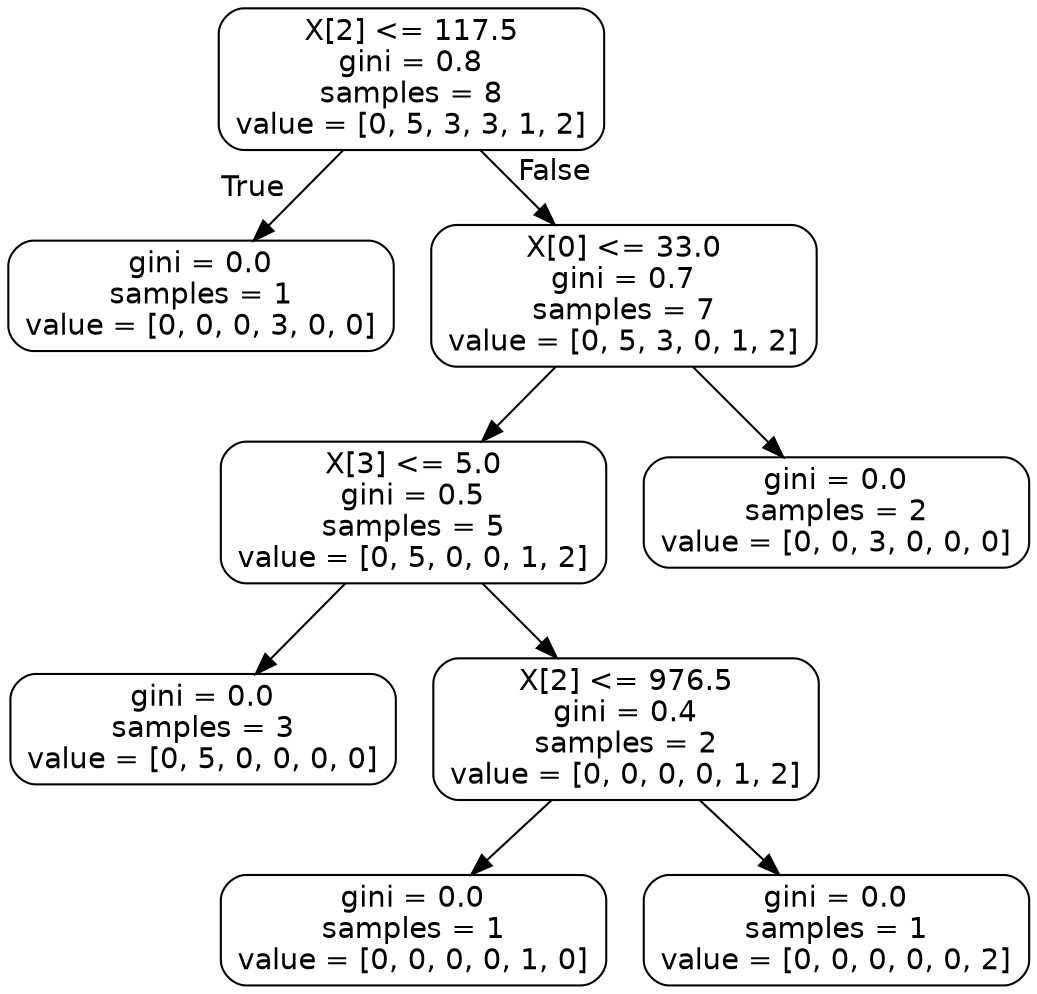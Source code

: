 digraph Tree {
node [shape=box, style="rounded", color="black", fontname="helvetica"] ;
edge [fontname="helvetica"] ;
0 [label="X[2] <= 117.5\ngini = 0.8\nsamples = 8\nvalue = [0, 5, 3, 3, 1, 2]"] ;
1 [label="gini = 0.0\nsamples = 1\nvalue = [0, 0, 0, 3, 0, 0]"] ;
0 -> 1 [labeldistance=2.5, labelangle=45, headlabel="True"] ;
2 [label="X[0] <= 33.0\ngini = 0.7\nsamples = 7\nvalue = [0, 5, 3, 0, 1, 2]"] ;
0 -> 2 [labeldistance=2.5, labelangle=-45, headlabel="False"] ;
3 [label="X[3] <= 5.0\ngini = 0.5\nsamples = 5\nvalue = [0, 5, 0, 0, 1, 2]"] ;
2 -> 3 ;
4 [label="gini = 0.0\nsamples = 3\nvalue = [0, 5, 0, 0, 0, 0]"] ;
3 -> 4 ;
5 [label="X[2] <= 976.5\ngini = 0.4\nsamples = 2\nvalue = [0, 0, 0, 0, 1, 2]"] ;
3 -> 5 ;
6 [label="gini = 0.0\nsamples = 1\nvalue = [0, 0, 0, 0, 1, 0]"] ;
5 -> 6 ;
7 [label="gini = 0.0\nsamples = 1\nvalue = [0, 0, 0, 0, 0, 2]"] ;
5 -> 7 ;
8 [label="gini = 0.0\nsamples = 2\nvalue = [0, 0, 3, 0, 0, 0]"] ;
2 -> 8 ;
}